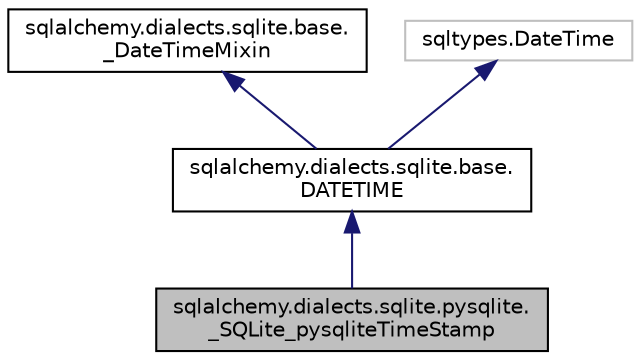 digraph "sqlalchemy.dialects.sqlite.pysqlite._SQLite_pysqliteTimeStamp"
{
 // LATEX_PDF_SIZE
  edge [fontname="Helvetica",fontsize="10",labelfontname="Helvetica",labelfontsize="10"];
  node [fontname="Helvetica",fontsize="10",shape=record];
  Node1 [label="sqlalchemy.dialects.sqlite.pysqlite.\l_SQLite_pysqliteTimeStamp",height=0.2,width=0.4,color="black", fillcolor="grey75", style="filled", fontcolor="black",tooltip=" "];
  Node2 -> Node1 [dir="back",color="midnightblue",fontsize="10",style="solid",fontname="Helvetica"];
  Node2 [label="sqlalchemy.dialects.sqlite.base.\lDATETIME",height=0.2,width=0.4,color="black", fillcolor="white", style="filled",URL="$classsqlalchemy_1_1dialects_1_1sqlite_1_1base_1_1DATETIME.html",tooltip=" "];
  Node3 -> Node2 [dir="back",color="midnightblue",fontsize="10",style="solid",fontname="Helvetica"];
  Node3 [label="sqlalchemy.dialects.sqlite.base.\l_DateTimeMixin",height=0.2,width=0.4,color="black", fillcolor="white", style="filled",URL="$classsqlalchemy_1_1dialects_1_1sqlite_1_1base_1_1__DateTimeMixin.html",tooltip=" "];
  Node4 -> Node2 [dir="back",color="midnightblue",fontsize="10",style="solid",fontname="Helvetica"];
  Node4 [label="sqltypes.DateTime",height=0.2,width=0.4,color="grey75", fillcolor="white", style="filled",tooltip=" "];
}
